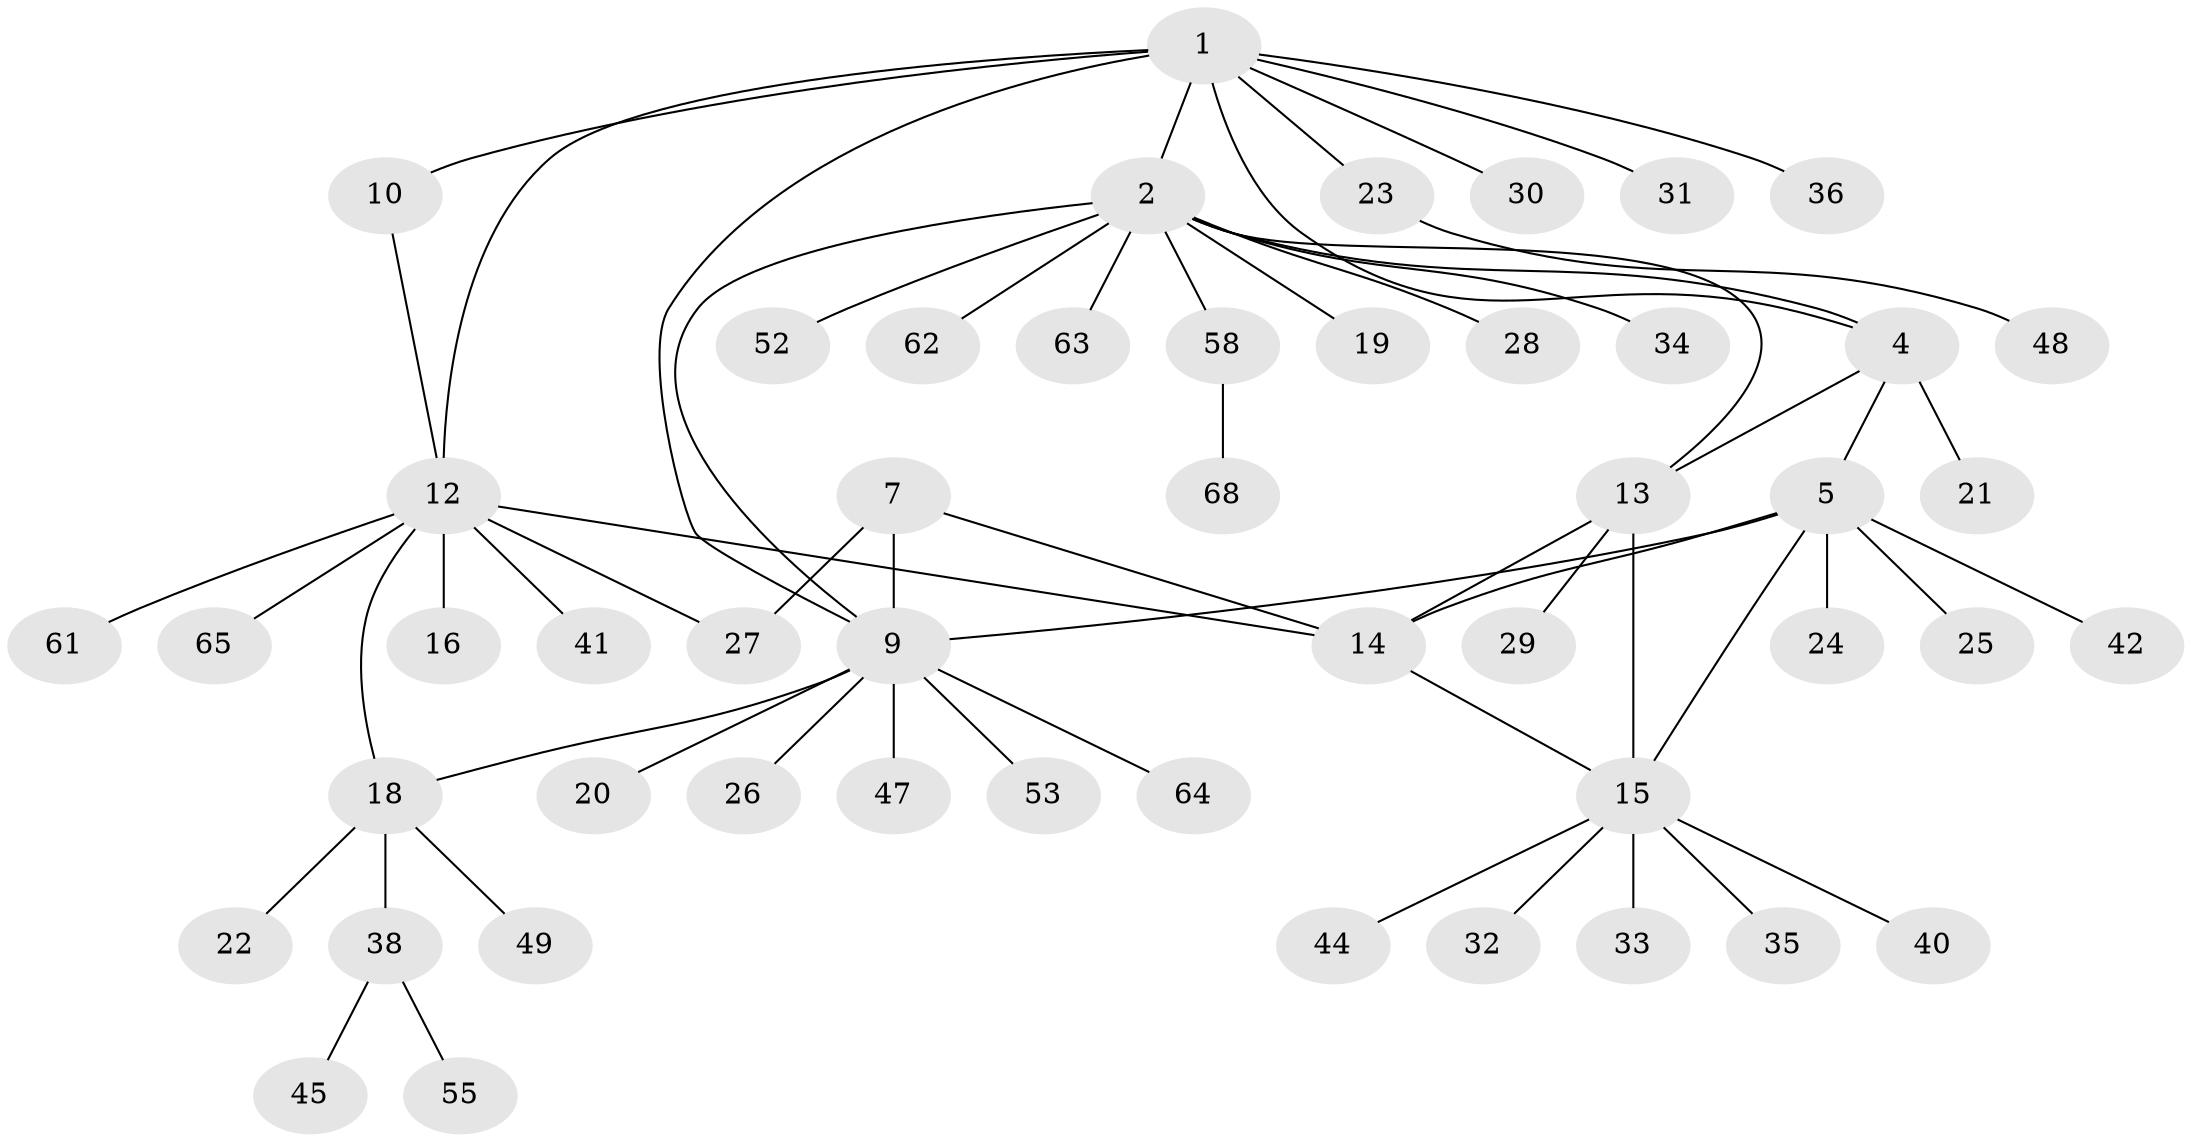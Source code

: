 // Generated by graph-tools (version 1.1) at 2025/24/03/03/25 07:24:09]
// undirected, 50 vertices, 61 edges
graph export_dot {
graph [start="1"]
  node [color=gray90,style=filled];
  1 [super="+11"];
  2 [super="+3"];
  4 [super="+6"];
  5 [super="+66"];
  7 [super="+8"];
  9 [super="+56"];
  10 [super="+59"];
  12 [super="+50"];
  13 [super="+54"];
  14 [super="+39"];
  15 [super="+17"];
  16;
  18 [super="+46"];
  19;
  20;
  21;
  22;
  23 [super="+60"];
  24;
  25;
  26 [super="+37"];
  27;
  28;
  29;
  30;
  31;
  32;
  33;
  34 [super="+43"];
  35;
  36;
  38 [super="+51"];
  40;
  41;
  42;
  44 [super="+57"];
  45;
  47;
  48;
  49;
  52;
  53 [super="+67"];
  55;
  58;
  61;
  62;
  63;
  64;
  65;
  68;
  1 -- 2 [weight=2];
  1 -- 23;
  1 -- 30;
  1 -- 36;
  1 -- 9;
  1 -- 10;
  1 -- 12;
  1 -- 31;
  1 -- 4;
  2 -- 9 [weight=2];
  2 -- 13;
  2 -- 28;
  2 -- 34;
  2 -- 52;
  2 -- 58;
  2 -- 63;
  2 -- 4;
  2 -- 19;
  2 -- 62;
  4 -- 5 [weight=2];
  4 -- 21;
  4 -- 13;
  5 -- 9;
  5 -- 14;
  5 -- 24;
  5 -- 25;
  5 -- 42;
  5 -- 15;
  7 -- 9 [weight=2];
  7 -- 14;
  7 -- 27;
  9 -- 18;
  9 -- 20;
  9 -- 26;
  9 -- 47;
  9 -- 53;
  9 -- 64;
  10 -- 12;
  12 -- 14;
  12 -- 16;
  12 -- 18;
  12 -- 27;
  12 -- 41;
  12 -- 61;
  12 -- 65;
  13 -- 14;
  13 -- 15;
  13 -- 29;
  14 -- 15;
  15 -- 32;
  15 -- 33;
  15 -- 40;
  15 -- 44;
  15 -- 35;
  18 -- 22;
  18 -- 38;
  18 -- 49;
  23 -- 48;
  38 -- 45;
  38 -- 55;
  58 -- 68;
}
